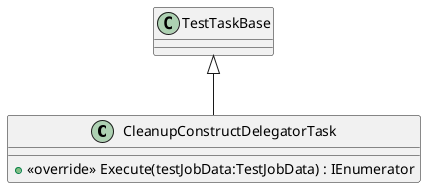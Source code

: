 @startuml
class CleanupConstructDelegatorTask {
    + <<override>> Execute(testJobData:TestJobData) : IEnumerator
}
TestTaskBase <|-- CleanupConstructDelegatorTask
@enduml
